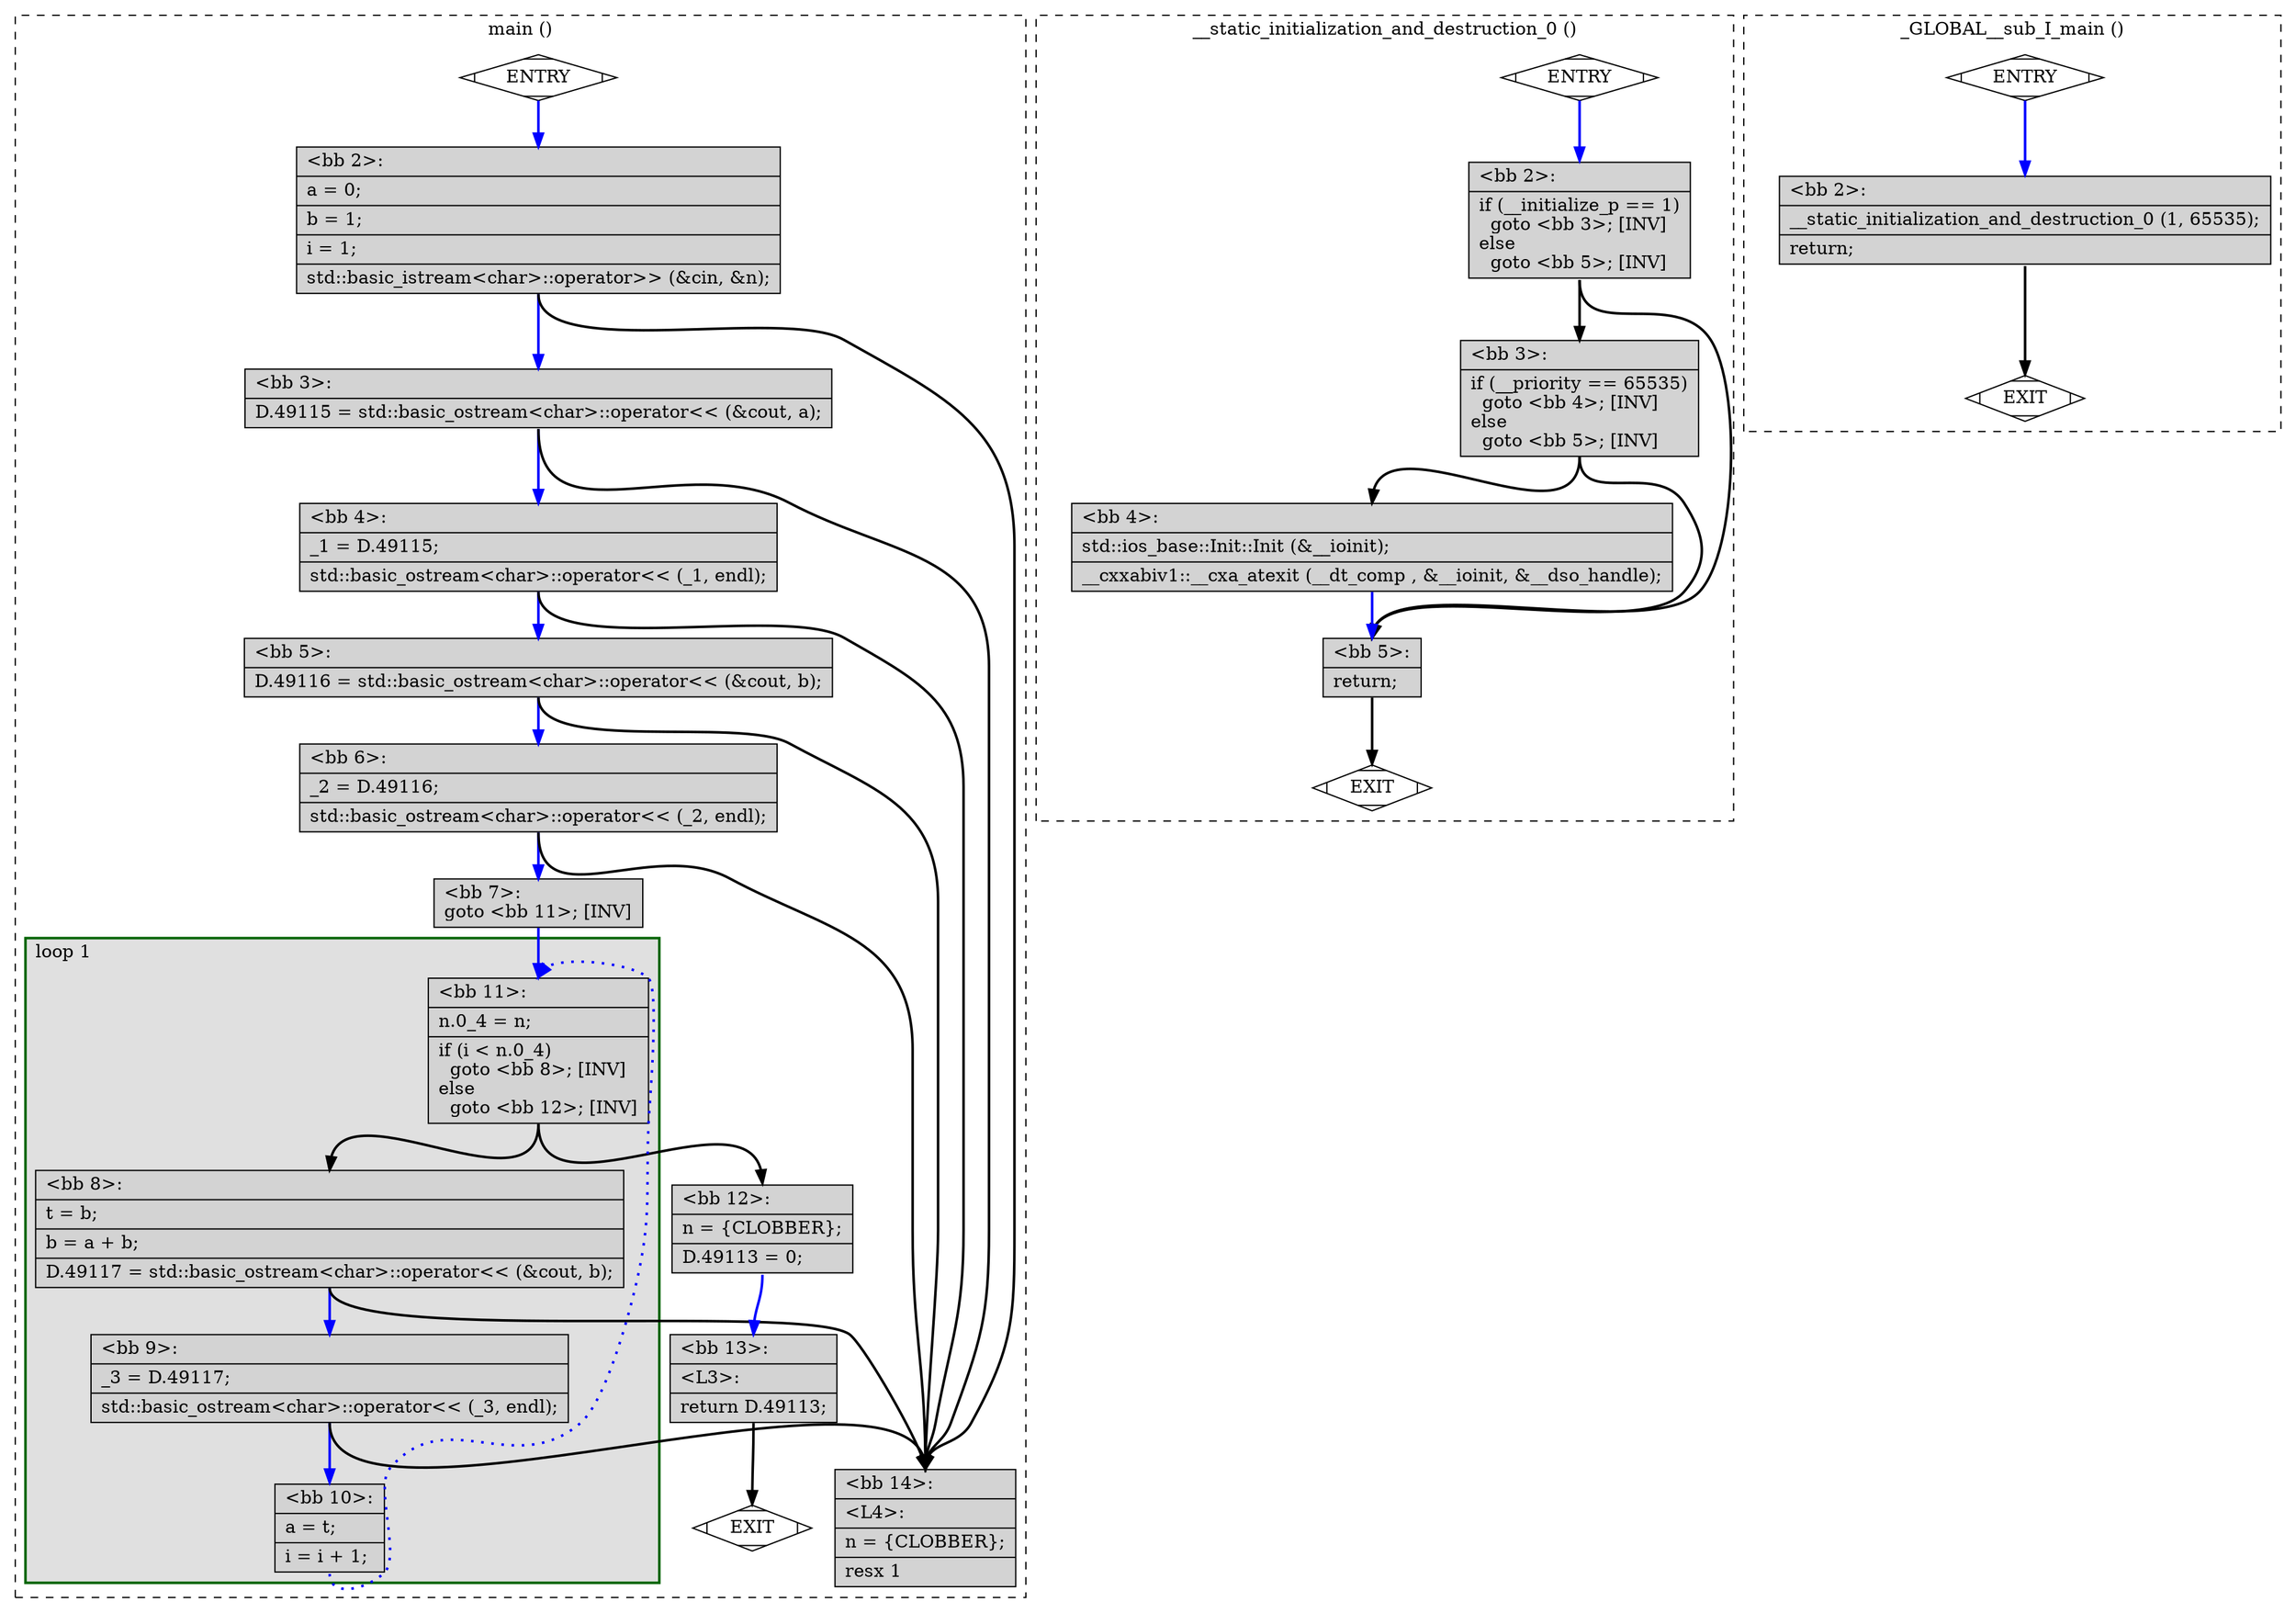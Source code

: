 digraph "main.cpp.015t.cfg" {
overlap=false;
subgraph "cluster_main" {
	style="dashed";
	color="black";
	label="main ()";
	subgraph cluster_1731_1 {
	style="filled";
	color="darkgreen";
	fillcolor="grey88";
	label="loop 1";
	labeljust=l;
	penwidth=2;
	fn_1731_basic_block_11 [shape=record,style=filled,fillcolor=lightgrey,label="{\<bb\ 11\>:\l\
|n.0_4\ =\ n;\l\
|if\ (i\ \<\ n.0_4)\l\
\ \ goto\ \<bb\ 8\>;\ [INV]\l\
else\l\
\ \ goto\ \<bb\ 12\>;\ [INV]\l\
}"];

	fn_1731_basic_block_8 [shape=record,style=filled,fillcolor=lightgrey,label="{\<bb\ 8\>:\l\
|t\ =\ b;\l\
|b\ =\ a\ +\ b;\l\
|D.49117\ =\ std::basic_ostream\<char\>::operator\<\<\ (&cout,\ b);\l\
}"];

	fn_1731_basic_block_9 [shape=record,style=filled,fillcolor=lightgrey,label="{\<bb\ 9\>:\l\
|_3\ =\ D.49117;\l\
|std::basic_ostream\<char\>::operator\<\<\ (_3,\ endl);\l\
}"];

	fn_1731_basic_block_10 [shape=record,style=filled,fillcolor=lightgrey,label="{\<bb\ 10\>:\l\
|a\ =\ t;\l\
|i\ =\ i\ +\ 1;\l\
}"];

	}
	fn_1731_basic_block_0 [shape=Mdiamond,style=filled,fillcolor=white,label="ENTRY"];

	fn_1731_basic_block_1 [shape=Mdiamond,style=filled,fillcolor=white,label="EXIT"];

	fn_1731_basic_block_2 [shape=record,style=filled,fillcolor=lightgrey,label="{\<bb\ 2\>:\l\
|a\ =\ 0;\l\
|b\ =\ 1;\l\
|i\ =\ 1;\l\
|std::basic_istream\<char\>::operator\>\>\ (&cin,\ &n);\l\
}"];

	fn_1731_basic_block_3 [shape=record,style=filled,fillcolor=lightgrey,label="{\<bb\ 3\>:\l\
|D.49115\ =\ std::basic_ostream\<char\>::operator\<\<\ (&cout,\ a);\l\
}"];

	fn_1731_basic_block_4 [shape=record,style=filled,fillcolor=lightgrey,label="{\<bb\ 4\>:\l\
|_1\ =\ D.49115;\l\
|std::basic_ostream\<char\>::operator\<\<\ (_1,\ endl);\l\
}"];

	fn_1731_basic_block_5 [shape=record,style=filled,fillcolor=lightgrey,label="{\<bb\ 5\>:\l\
|D.49116\ =\ std::basic_ostream\<char\>::operator\<\<\ (&cout,\ b);\l\
}"];

	fn_1731_basic_block_6 [shape=record,style=filled,fillcolor=lightgrey,label="{\<bb\ 6\>:\l\
|_2\ =\ D.49116;\l\
|std::basic_ostream\<char\>::operator\<\<\ (_2,\ endl);\l\
}"];

	fn_1731_basic_block_7 [shape=record,style=filled,fillcolor=lightgrey,label="{\<bb\ 7\>:\l\
goto\ \<bb\ 11\>;\ [INV]\l\
}"];

	fn_1731_basic_block_12 [shape=record,style=filled,fillcolor=lightgrey,label="{\<bb\ 12\>:\l\
|n\ =\ \{CLOBBER\};\l\
|D.49113\ =\ 0;\l\
}"];

	fn_1731_basic_block_13 [shape=record,style=filled,fillcolor=lightgrey,label="{\<bb\ 13\>:\l\
|\<L3\>:\l\
|return\ D.49113;\l\
}"];

	fn_1731_basic_block_14 [shape=record,style=filled,fillcolor=lightgrey,label="{\<bb\ 14\>:\l\
|\<L4\>:\l\
|n\ =\ \{CLOBBER\};\l\
|resx\ 1\l\
}"];

	fn_1731_basic_block_0:s -> fn_1731_basic_block_2:n [style="solid,bold",color=blue,weight=100,constraint=true];
	fn_1731_basic_block_2:s -> fn_1731_basic_block_14:n [style="solid,bold",color=black,weight=10,constraint=true];
	fn_1731_basic_block_2:s -> fn_1731_basic_block_3:n [style="solid,bold",color=blue,weight=100,constraint=true];
	fn_1731_basic_block_3:s -> fn_1731_basic_block_14:n [style="solid,bold",color=black,weight=10,constraint=true];
	fn_1731_basic_block_3:s -> fn_1731_basic_block_4:n [style="solid,bold",color=blue,weight=100,constraint=true];
	fn_1731_basic_block_4:s -> fn_1731_basic_block_14:n [style="solid,bold",color=black,weight=10,constraint=true];
	fn_1731_basic_block_4:s -> fn_1731_basic_block_5:n [style="solid,bold",color=blue,weight=100,constraint=true];
	fn_1731_basic_block_5:s -> fn_1731_basic_block_14:n [style="solid,bold",color=black,weight=10,constraint=true];
	fn_1731_basic_block_5:s -> fn_1731_basic_block_6:n [style="solid,bold",color=blue,weight=100,constraint=true];
	fn_1731_basic_block_6:s -> fn_1731_basic_block_14:n [style="solid,bold",color=black,weight=10,constraint=true];
	fn_1731_basic_block_6:s -> fn_1731_basic_block_7:n [style="solid,bold",color=blue,weight=100,constraint=true];
	fn_1731_basic_block_7:s -> fn_1731_basic_block_11:n [style="solid,bold",color=blue,weight=100,constraint=true];
	fn_1731_basic_block_8:s -> fn_1731_basic_block_14:n [style="solid,bold",color=black,weight=10,constraint=true];
	fn_1731_basic_block_8:s -> fn_1731_basic_block_9:n [style="solid,bold",color=blue,weight=100,constraint=true];
	fn_1731_basic_block_9:s -> fn_1731_basic_block_14:n [style="solid,bold",color=black,weight=10,constraint=true];
	fn_1731_basic_block_9:s -> fn_1731_basic_block_10:n [style="solid,bold",color=blue,weight=100,constraint=true];
	fn_1731_basic_block_10:s -> fn_1731_basic_block_11:n [style="dotted,bold",color=blue,weight=10,constraint=false];
	fn_1731_basic_block_11:s -> fn_1731_basic_block_8:n [style="solid,bold",color=black,weight=10,constraint=true];
	fn_1731_basic_block_11:s -> fn_1731_basic_block_12:n [style="solid,bold",color=black,weight=10,constraint=true];
	fn_1731_basic_block_12:s -> fn_1731_basic_block_13:n [style="solid,bold",color=blue,weight=100,constraint=true];
	fn_1731_basic_block_13:s -> fn_1731_basic_block_1:n [style="solid,bold",color=black,weight=10,constraint=true];
	fn_1731_basic_block_0:s -> fn_1731_basic_block_1:n [style="invis",constraint=true];
}
subgraph "cluster___static_initialization_and_destruction_0" {
	style="dashed";
	color="black";
	label="__static_initialization_and_destruction_0 ()";
	fn_2231_basic_block_0 [shape=Mdiamond,style=filled,fillcolor=white,label="ENTRY"];

	fn_2231_basic_block_1 [shape=Mdiamond,style=filled,fillcolor=white,label="EXIT"];

	fn_2231_basic_block_2 [shape=record,style=filled,fillcolor=lightgrey,label="{\<bb\ 2\>:\l\
|if\ (__initialize_p\ ==\ 1)\l\
\ \ goto\ \<bb\ 3\>;\ [INV]\l\
else\l\
\ \ goto\ \<bb\ 5\>;\ [INV]\l\
}"];

	fn_2231_basic_block_3 [shape=record,style=filled,fillcolor=lightgrey,label="{\<bb\ 3\>:\l\
|if\ (__priority\ ==\ 65535)\l\
\ \ goto\ \<bb\ 4\>;\ [INV]\l\
else\l\
\ \ goto\ \<bb\ 5\>;\ [INV]\l\
}"];

	fn_2231_basic_block_4 [shape=record,style=filled,fillcolor=lightgrey,label="{\<bb\ 4\>:\l\
|std::ios_base::Init::Init\ (&__ioinit);\l\
|__cxxabiv1::__cxa_atexit\ (__dt_comp\ ,\ &__ioinit,\ &__dso_handle);\l\
}"];

	fn_2231_basic_block_5 [shape=record,style=filled,fillcolor=lightgrey,label="{\<bb\ 5\>:\l\
|return;\l\
}"];

	fn_2231_basic_block_0:s -> fn_2231_basic_block_2:n [style="solid,bold",color=blue,weight=100,constraint=true];
	fn_2231_basic_block_2:s -> fn_2231_basic_block_3:n [style="solid,bold",color=black,weight=10,constraint=true];
	fn_2231_basic_block_2:s -> fn_2231_basic_block_5:n [style="solid,bold",color=black,weight=10,constraint=true];
	fn_2231_basic_block_3:s -> fn_2231_basic_block_4:n [style="solid,bold",color=black,weight=10,constraint=true];
	fn_2231_basic_block_3:s -> fn_2231_basic_block_5:n [style="solid,bold",color=black,weight=10,constraint=true];
	fn_2231_basic_block_4:s -> fn_2231_basic_block_5:n [style="solid,bold",color=blue,weight=100,constraint=true];
	fn_2231_basic_block_5:s -> fn_2231_basic_block_1:n [style="solid,bold",color=black,weight=10,constraint=true];
	fn_2231_basic_block_0:s -> fn_2231_basic_block_1:n [style="invis",constraint=true];
}
subgraph "cluster__GLOBAL__sub_I_main" {
	style="dashed";
	color="black";
	label="_GLOBAL__sub_I_main ()";
	fn_2232_basic_block_0 [shape=Mdiamond,style=filled,fillcolor=white,label="ENTRY"];

	fn_2232_basic_block_1 [shape=Mdiamond,style=filled,fillcolor=white,label="EXIT"];

	fn_2232_basic_block_2 [shape=record,style=filled,fillcolor=lightgrey,label="{\<bb\ 2\>:\l\
|__static_initialization_and_destruction_0\ (1,\ 65535);\l\
|return;\l\
}"];

	fn_2232_basic_block_0:s -> fn_2232_basic_block_2:n [style="solid,bold",color=blue,weight=100,constraint=true];
	fn_2232_basic_block_2:s -> fn_2232_basic_block_1:n [style="solid,bold",color=black,weight=10,constraint=true];
	fn_2232_basic_block_0:s -> fn_2232_basic_block_1:n [style="invis",constraint=true];
}
}
